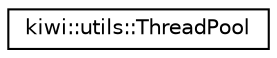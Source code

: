 digraph "Graphical Class Hierarchy"
{
 // LATEX_PDF_SIZE
  edge [fontname="Helvetica",fontsize="10",labelfontname="Helvetica",labelfontsize="10"];
  node [fontname="Helvetica",fontsize="10",shape=record];
  rankdir="LR";
  Node0 [label="kiwi::utils::ThreadPool",height=0.2,width=0.4,color="black", fillcolor="white", style="filled",URL="$classkiwi_1_1utils_1_1ThreadPool.html",tooltip=" "];
}
